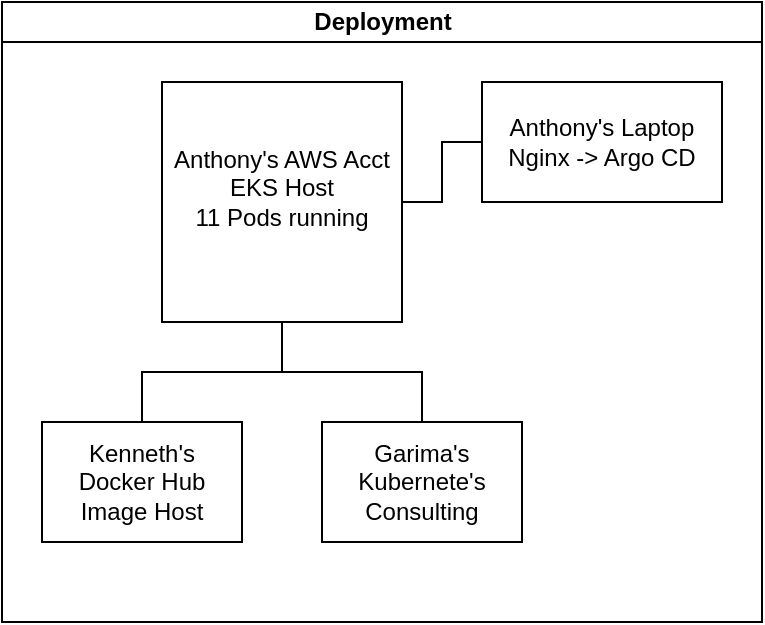 <mxfile version="13.8.0" type="github">
  <diagram id="7QBiTvQVlZfXUi_aLDzl" name="Page-1">
    <mxGraphModel dx="855" dy="645" grid="1" gridSize="10" guides="1" tooltips="1" connect="1" arrows="1" fold="1" page="1" pageScale="1" pageWidth="850" pageHeight="1100" math="0" shadow="0">
      <root>
        <mxCell id="0" />
        <mxCell id="1" parent="0" />
        <mxCell id="DsO7Z8TRbdIJE6e0MXdb-1" value="Deployment" style="swimlane;html=1;startSize=20;horizontal=1;containerType=tree;newEdgeStyle={&quot;edgeStyle&quot;:&quot;elbowEdgeStyle&quot;,&quot;startArrow&quot;:&quot;none&quot;,&quot;endArrow&quot;:&quot;none&quot;};" vertex="1" parent="1">
          <mxGeometry x="180" y="210" width="380" height="310" as="geometry" />
        </mxCell>
        <mxCell id="DsO7Z8TRbdIJE6e0MXdb-2" value="" style="edgeStyle=elbowEdgeStyle;elbow=vertical;startArrow=none;endArrow=none;rounded=0;" edge="1" parent="DsO7Z8TRbdIJE6e0MXdb-1" source="DsO7Z8TRbdIJE6e0MXdb-4" target="DsO7Z8TRbdIJE6e0MXdb-5">
          <mxGeometry relative="1" as="geometry" />
        </mxCell>
        <mxCell id="DsO7Z8TRbdIJE6e0MXdb-3" value="" style="edgeStyle=elbowEdgeStyle;elbow=vertical;startArrow=none;endArrow=none;rounded=0;" edge="1" parent="DsO7Z8TRbdIJE6e0MXdb-1" source="DsO7Z8TRbdIJE6e0MXdb-4" target="DsO7Z8TRbdIJE6e0MXdb-6">
          <mxGeometry relative="1" as="geometry" />
        </mxCell>
        <UserObject label="&lt;div&gt;Anthony&#39;s AWS Acct&lt;/div&gt;&lt;div&gt;EKS Host&lt;/div&gt;&lt;div&gt;11 Pods running&lt;/div&gt;&lt;div&gt;&lt;br&gt;&lt;/div&gt;" treeRoot="1" id="DsO7Z8TRbdIJE6e0MXdb-4">
          <mxCell style="whiteSpace=wrap;html=1;align=center;treeFolding=1;treeMoving=1;newEdgeStyle={&quot;edgeStyle&quot;:&quot;elbowEdgeStyle&quot;,&quot;startArrow&quot;:&quot;none&quot;,&quot;endArrow&quot;:&quot;none&quot;};" vertex="1" parent="DsO7Z8TRbdIJE6e0MXdb-1">
            <mxGeometry x="80" y="40" width="120" height="120" as="geometry" />
          </mxCell>
        </UserObject>
        <mxCell id="DsO7Z8TRbdIJE6e0MXdb-5" value="&lt;div&gt;Kenneth&#39;s&lt;/div&gt;&lt;div&gt;Docker Hub Image Host&lt;br&gt;&lt;/div&gt;" style="whiteSpace=wrap;html=1;align=center;verticalAlign=middle;treeFolding=1;treeMoving=1;newEdgeStyle={&quot;edgeStyle&quot;:&quot;elbowEdgeStyle&quot;,&quot;startArrow&quot;:&quot;none&quot;,&quot;endArrow&quot;:&quot;none&quot;};" vertex="1" parent="DsO7Z8TRbdIJE6e0MXdb-1">
          <mxGeometry x="20" y="210" width="100" height="60" as="geometry" />
        </mxCell>
        <mxCell id="DsO7Z8TRbdIJE6e0MXdb-6" value="&lt;div&gt;Garima&#39;s&lt;/div&gt;&lt;div&gt;Kubernete&#39;s Consulting&lt;br&gt;&lt;/div&gt;" style="whiteSpace=wrap;html=1;align=center;verticalAlign=middle;treeFolding=1;treeMoving=1;newEdgeStyle={&quot;edgeStyle&quot;:&quot;elbowEdgeStyle&quot;,&quot;startArrow&quot;:&quot;none&quot;,&quot;endArrow&quot;:&quot;none&quot;};" vertex="1" parent="DsO7Z8TRbdIJE6e0MXdb-1">
          <mxGeometry x="160" y="210" width="100" height="60" as="geometry" />
        </mxCell>
        <mxCell id="DsO7Z8TRbdIJE6e0MXdb-7" value="" style="edgeStyle=elbowEdgeStyle;rounded=0;orthogonalLoop=1;jettySize=auto;html=1;elbow=horizontal;startArrow=none;endArrow=none;" edge="1" source="DsO7Z8TRbdIJE6e0MXdb-4" target="DsO7Z8TRbdIJE6e0MXdb-8" parent="DsO7Z8TRbdIJE6e0MXdb-1">
          <mxGeometry relative="1" as="geometry" />
        </mxCell>
        <UserObject label="&lt;div&gt;Anthony&#39;s Laptop&lt;/div&gt;&lt;div&gt;Nginx -&amp;gt; Argo CD&lt;br&gt;&lt;/div&gt;" treeRoot="1" id="DsO7Z8TRbdIJE6e0MXdb-8">
          <mxCell style="whiteSpace=wrap;html=1;align=center;treeFolding=1;treeMoving=1;newEdgeStyle={&quot;edgeStyle&quot;:&quot;elbowEdgeStyle&quot;,&quot;startArrow&quot;:&quot;none&quot;,&quot;endArrow&quot;:&quot;none&quot;};" vertex="1" parent="DsO7Z8TRbdIJE6e0MXdb-1">
            <mxGeometry x="240" y="40" width="120" height="60" as="geometry" />
          </mxCell>
        </UserObject>
      </root>
    </mxGraphModel>
  </diagram>
</mxfile>
